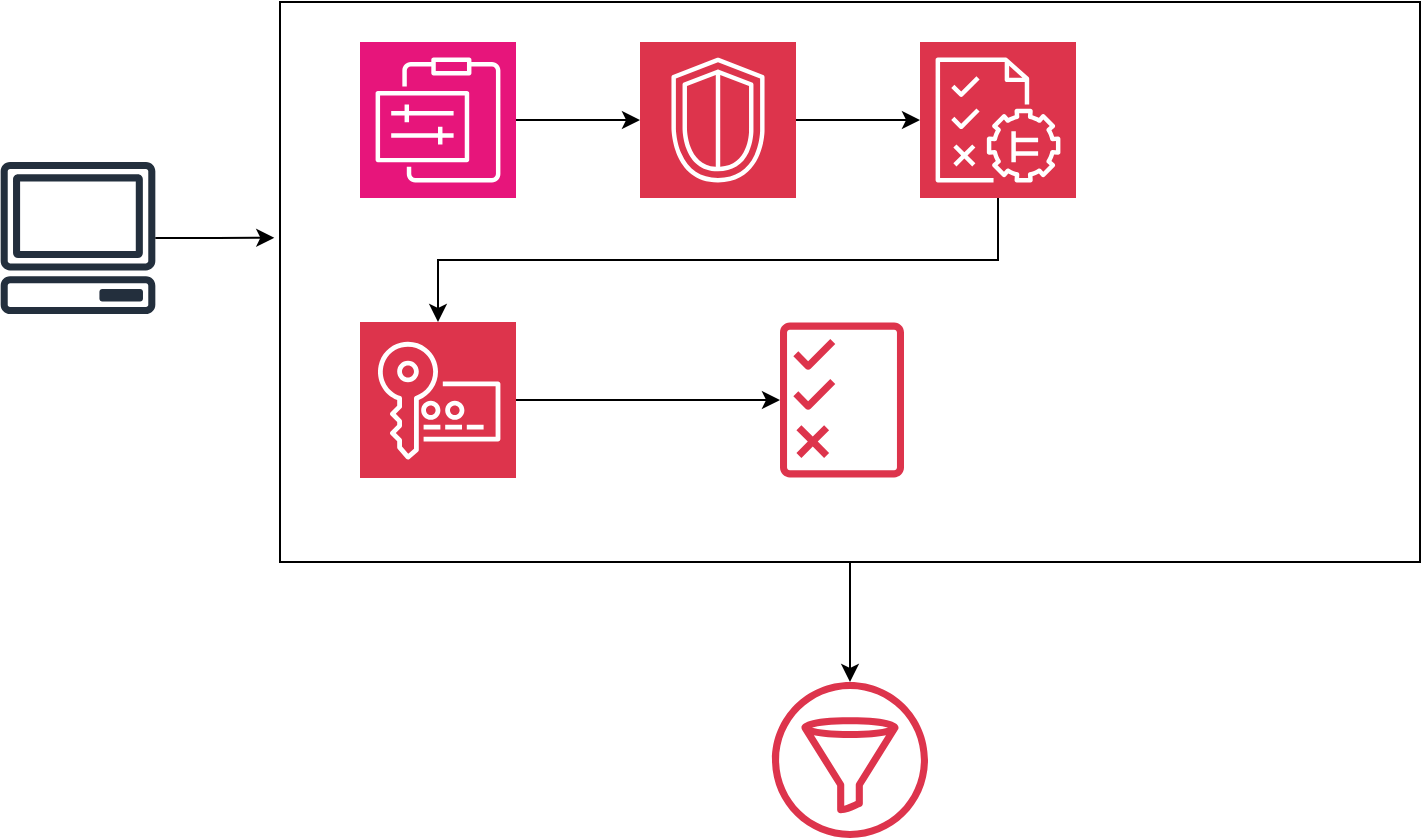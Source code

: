 <mxfile version="24.5.5" type="github">
  <diagram name="Página-1" id="2MW0QqF5RGw3lHCcfFWc">
    <mxGraphModel dx="850" dy="431" grid="1" gridSize="10" guides="1" tooltips="1" connect="1" arrows="1" fold="1" page="1" pageScale="1" pageWidth="827" pageHeight="1169" math="0" shadow="0">
      <root>
        <mxCell id="0" />
        <mxCell id="1" parent="0" />
        <mxCell id="c7Humk-GlgAKVQcvNujz-1" value="" style="sketch=0;outlineConnect=0;fontColor=#232F3E;gradientColor=none;fillColor=#232F3D;strokeColor=none;dashed=0;verticalLabelPosition=bottom;verticalAlign=top;align=center;html=1;fontSize=12;fontStyle=0;aspect=fixed;pointerEvents=1;shape=mxgraph.aws4.client;" vertex="1" parent="1">
          <mxGeometry x="20" y="120" width="78" height="76" as="geometry" />
        </mxCell>
        <mxCell id="c7Humk-GlgAKVQcvNujz-16" style="edgeStyle=orthogonalEdgeStyle;rounded=0;orthogonalLoop=1;jettySize=auto;html=1;" edge="1" parent="1" source="c7Humk-GlgAKVQcvNujz-2" target="c7Humk-GlgAKVQcvNujz-15">
          <mxGeometry relative="1" as="geometry" />
        </mxCell>
        <mxCell id="c7Humk-GlgAKVQcvNujz-2" value="" style="verticalLabelPosition=bottom;verticalAlign=top;html=1;shape=mxgraph.basic.rect;fillColor2=none;strokeWidth=1;size=20;indent=5;" vertex="1" parent="1">
          <mxGeometry x="160" y="40" width="570" height="280" as="geometry" />
        </mxCell>
        <mxCell id="c7Humk-GlgAKVQcvNujz-4" style="edgeStyle=orthogonalEdgeStyle;rounded=0;orthogonalLoop=1;jettySize=auto;html=1;entryX=-0.005;entryY=0.421;entryDx=0;entryDy=0;entryPerimeter=0;" edge="1" parent="1" source="c7Humk-GlgAKVQcvNujz-1" target="c7Humk-GlgAKVQcvNujz-2">
          <mxGeometry relative="1" as="geometry" />
        </mxCell>
        <mxCell id="c7Humk-GlgAKVQcvNujz-7" style="edgeStyle=orthogonalEdgeStyle;rounded=0;orthogonalLoop=1;jettySize=auto;html=1;" edge="1" parent="1" source="c7Humk-GlgAKVQcvNujz-5" target="c7Humk-GlgAKVQcvNujz-6">
          <mxGeometry relative="1" as="geometry" />
        </mxCell>
        <mxCell id="c7Humk-GlgAKVQcvNujz-5" value="" style="sketch=0;points=[[0,0,0],[0.25,0,0],[0.5,0,0],[0.75,0,0],[1,0,0],[0,1,0],[0.25,1,0],[0.5,1,0],[0.75,1,0],[1,1,0],[0,0.25,0],[0,0.5,0],[0,0.75,0],[1,0.25,0],[1,0.5,0],[1,0.75,0]];points=[[0,0,0],[0.25,0,0],[0.5,0,0],[0.75,0,0],[1,0,0],[0,1,0],[0.25,1,0],[0.5,1,0],[0.75,1,0],[1,1,0],[0,0.25,0],[0,0.5,0],[0,0.75,0],[1,0.25,0],[1,0.5,0],[1,0.75,0]];outlineConnect=0;fontColor=#232F3E;fillColor=#E7157B;strokeColor=#ffffff;dashed=0;verticalLabelPosition=bottom;verticalAlign=top;align=center;html=1;fontSize=12;fontStyle=0;aspect=fixed;shape=mxgraph.aws4.resourceIcon;resIcon=mxgraph.aws4.management_and_governance;" vertex="1" parent="1">
          <mxGeometry x="200" y="60" width="78" height="78" as="geometry" />
        </mxCell>
        <mxCell id="c7Humk-GlgAKVQcvNujz-9" style="edgeStyle=orthogonalEdgeStyle;rounded=0;orthogonalLoop=1;jettySize=auto;html=1;" edge="1" parent="1" source="c7Humk-GlgAKVQcvNujz-6" target="c7Humk-GlgAKVQcvNujz-8">
          <mxGeometry relative="1" as="geometry" />
        </mxCell>
        <mxCell id="c7Humk-GlgAKVQcvNujz-6" value="" style="sketch=0;points=[[0,0,0],[0.25,0,0],[0.5,0,0],[0.75,0,0],[1,0,0],[0,1,0],[0.25,1,0],[0.5,1,0],[0.75,1,0],[1,1,0],[0,0.25,0],[0,0.5,0],[0,0.75,0],[1,0.25,0],[1,0.5,0],[1,0.75,0]];outlineConnect=0;fontColor=#232F3E;fillColor=#DD344C;strokeColor=#ffffff;dashed=0;verticalLabelPosition=bottom;verticalAlign=top;align=center;html=1;fontSize=12;fontStyle=0;aspect=fixed;shape=mxgraph.aws4.resourceIcon;resIcon=mxgraph.aws4.security_identity_and_compliance;" vertex="1" parent="1">
          <mxGeometry x="340" y="60" width="78" height="78" as="geometry" />
        </mxCell>
        <mxCell id="c7Humk-GlgAKVQcvNujz-11" style="edgeStyle=orthogonalEdgeStyle;rounded=0;orthogonalLoop=1;jettySize=auto;html=1;exitX=0.5;exitY=1;exitDx=0;exitDy=0;exitPerimeter=0;" edge="1" parent="1" source="c7Humk-GlgAKVQcvNujz-8" target="c7Humk-GlgAKVQcvNujz-10">
          <mxGeometry relative="1" as="geometry" />
        </mxCell>
        <mxCell id="c7Humk-GlgAKVQcvNujz-8" value="" style="sketch=0;points=[[0,0,0],[0.25,0,0],[0.5,0,0],[0.75,0,0],[1,0,0],[0,1,0],[0.25,1,0],[0.5,1,0],[0.75,1,0],[1,1,0],[0,0.25,0],[0,0.5,0],[0,0.75,0],[1,0.25,0],[1,0.5,0],[1,0.75,0]];outlineConnect=0;fontColor=#232F3E;fillColor=#DD344C;strokeColor=#ffffff;dashed=0;verticalLabelPosition=bottom;verticalAlign=top;align=center;html=1;fontSize=12;fontStyle=0;aspect=fixed;shape=mxgraph.aws4.resourceIcon;resIcon=mxgraph.aws4.verified_permissions;" vertex="1" parent="1">
          <mxGeometry x="480" y="60" width="78" height="78" as="geometry" />
        </mxCell>
        <mxCell id="c7Humk-GlgAKVQcvNujz-14" style="edgeStyle=orthogonalEdgeStyle;rounded=0;orthogonalLoop=1;jettySize=auto;html=1;" edge="1" parent="1" source="c7Humk-GlgAKVQcvNujz-10" target="c7Humk-GlgAKVQcvNujz-13">
          <mxGeometry relative="1" as="geometry" />
        </mxCell>
        <mxCell id="c7Humk-GlgAKVQcvNujz-10" value="" style="sketch=0;points=[[0,0,0],[0.25,0,0],[0.5,0,0],[0.75,0,0],[1,0,0],[0,1,0],[0.25,1,0],[0.5,1,0],[0.75,1,0],[1,1,0],[0,0.25,0],[0,0.5,0],[0,0.75,0],[1,0.25,0],[1,0.5,0],[1,0.75,0]];outlineConnect=0;fontColor=#232F3E;fillColor=#DD344C;strokeColor=#ffffff;dashed=0;verticalLabelPosition=bottom;verticalAlign=top;align=center;html=1;fontSize=12;fontStyle=0;aspect=fixed;shape=mxgraph.aws4.resourceIcon;resIcon=mxgraph.aws4.key_management_service;" vertex="1" parent="1">
          <mxGeometry x="200" y="200" width="78" height="78" as="geometry" />
        </mxCell>
        <mxCell id="c7Humk-GlgAKVQcvNujz-13" value="" style="sketch=0;outlineConnect=0;fontColor=#232F3E;gradientColor=none;fillColor=#DD344C;strokeColor=none;dashed=0;verticalLabelPosition=bottom;verticalAlign=top;align=center;html=1;fontSize=12;fontStyle=0;aspect=fixed;pointerEvents=1;shape=mxgraph.aws4.permissions;" vertex="1" parent="1">
          <mxGeometry x="410" y="200" width="62" height="78" as="geometry" />
        </mxCell>
        <mxCell id="c7Humk-GlgAKVQcvNujz-15" value="" style="sketch=0;outlineConnect=0;fontColor=#232F3E;gradientColor=none;fillColor=#DD344C;strokeColor=none;dashed=0;verticalLabelPosition=bottom;verticalAlign=top;align=center;html=1;fontSize=12;fontStyle=0;aspect=fixed;pointerEvents=1;shape=mxgraph.aws4.filtering_rule;" vertex="1" parent="1">
          <mxGeometry x="406" y="380" width="78" height="78" as="geometry" />
        </mxCell>
      </root>
    </mxGraphModel>
  </diagram>
</mxfile>
